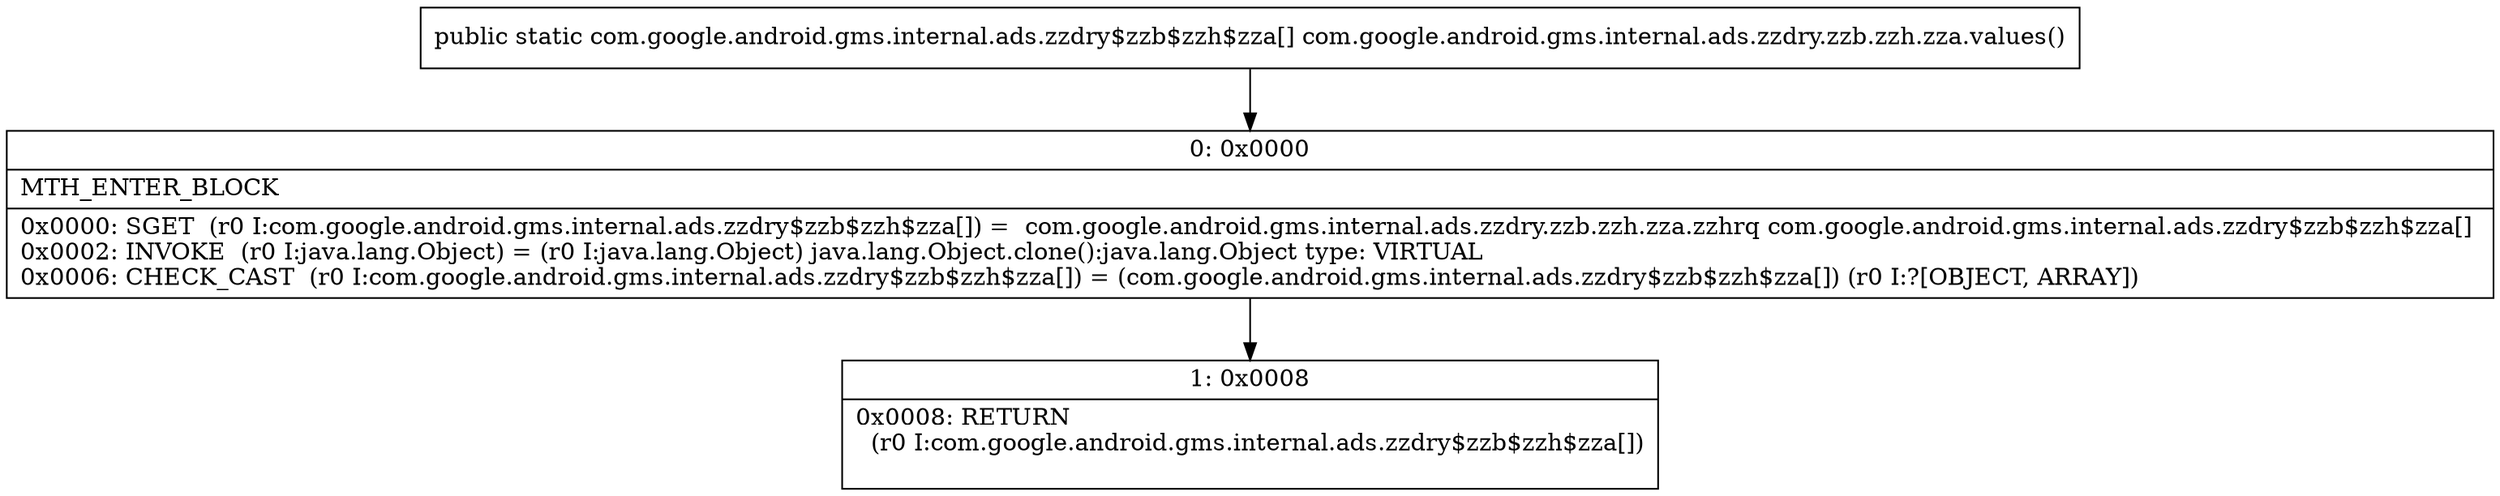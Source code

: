 digraph "CFG forcom.google.android.gms.internal.ads.zzdry.zzb.zzh.zza.values()[Lcom\/google\/android\/gms\/internal\/ads\/zzdry$zzb$zzh$zza;" {
Node_0 [shape=record,label="{0\:\ 0x0000|MTH_ENTER_BLOCK\l|0x0000: SGET  (r0 I:com.google.android.gms.internal.ads.zzdry$zzb$zzh$zza[]) =  com.google.android.gms.internal.ads.zzdry.zzb.zzh.zza.zzhrq com.google.android.gms.internal.ads.zzdry$zzb$zzh$zza[] \l0x0002: INVOKE  (r0 I:java.lang.Object) = (r0 I:java.lang.Object) java.lang.Object.clone():java.lang.Object type: VIRTUAL \l0x0006: CHECK_CAST  (r0 I:com.google.android.gms.internal.ads.zzdry$zzb$zzh$zza[]) = (com.google.android.gms.internal.ads.zzdry$zzb$zzh$zza[]) (r0 I:?[OBJECT, ARRAY]) \l}"];
Node_1 [shape=record,label="{1\:\ 0x0008|0x0008: RETURN  \l  (r0 I:com.google.android.gms.internal.ads.zzdry$zzb$zzh$zza[])\l \l}"];
MethodNode[shape=record,label="{public static com.google.android.gms.internal.ads.zzdry$zzb$zzh$zza[] com.google.android.gms.internal.ads.zzdry.zzb.zzh.zza.values() }"];
MethodNode -> Node_0;
Node_0 -> Node_1;
}

